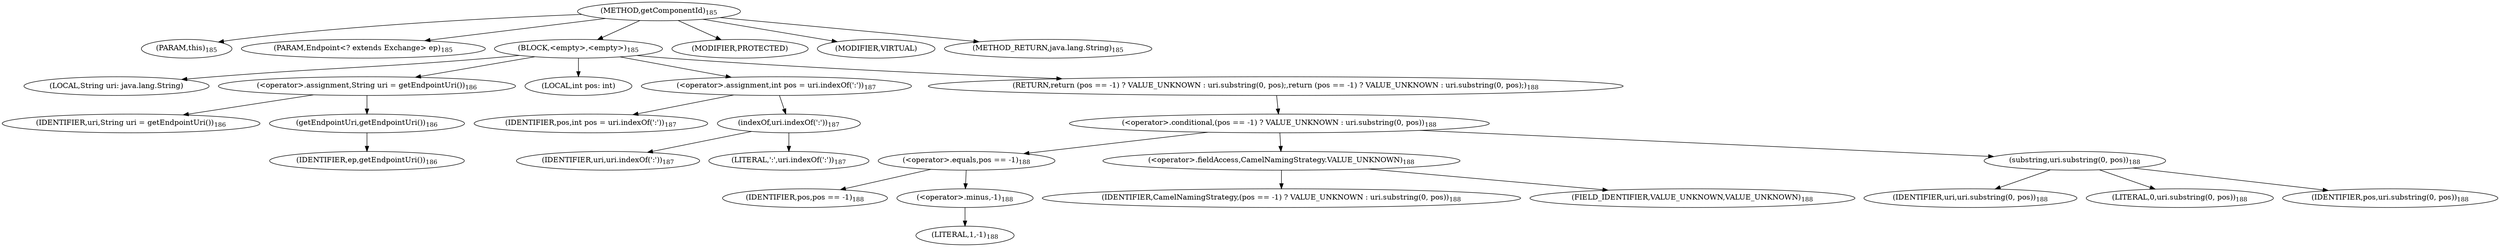 digraph "getComponentId" {  
"641" [label = <(METHOD,getComponentId)<SUB>185</SUB>> ]
"642" [label = <(PARAM,this)<SUB>185</SUB>> ]
"643" [label = <(PARAM,Endpoint&lt;? extends Exchange&gt; ep)<SUB>185</SUB>> ]
"644" [label = <(BLOCK,&lt;empty&gt;,&lt;empty&gt;)<SUB>185</SUB>> ]
"645" [label = <(LOCAL,String uri: java.lang.String)> ]
"646" [label = <(&lt;operator&gt;.assignment,String uri = getEndpointUri())<SUB>186</SUB>> ]
"647" [label = <(IDENTIFIER,uri,String uri = getEndpointUri())<SUB>186</SUB>> ]
"648" [label = <(getEndpointUri,getEndpointUri())<SUB>186</SUB>> ]
"649" [label = <(IDENTIFIER,ep,getEndpointUri())<SUB>186</SUB>> ]
"650" [label = <(LOCAL,int pos: int)> ]
"651" [label = <(&lt;operator&gt;.assignment,int pos = uri.indexOf(':'))<SUB>187</SUB>> ]
"652" [label = <(IDENTIFIER,pos,int pos = uri.indexOf(':'))<SUB>187</SUB>> ]
"653" [label = <(indexOf,uri.indexOf(':'))<SUB>187</SUB>> ]
"654" [label = <(IDENTIFIER,uri,uri.indexOf(':'))<SUB>187</SUB>> ]
"655" [label = <(LITERAL,':',uri.indexOf(':'))<SUB>187</SUB>> ]
"656" [label = <(RETURN,return (pos == -1) ? VALUE_UNKNOWN : uri.substring(0, pos);,return (pos == -1) ? VALUE_UNKNOWN : uri.substring(0, pos);)<SUB>188</SUB>> ]
"657" [label = <(&lt;operator&gt;.conditional,(pos == -1) ? VALUE_UNKNOWN : uri.substring(0, pos))<SUB>188</SUB>> ]
"658" [label = <(&lt;operator&gt;.equals,pos == -1)<SUB>188</SUB>> ]
"659" [label = <(IDENTIFIER,pos,pos == -1)<SUB>188</SUB>> ]
"660" [label = <(&lt;operator&gt;.minus,-1)<SUB>188</SUB>> ]
"661" [label = <(LITERAL,1,-1)<SUB>188</SUB>> ]
"662" [label = <(&lt;operator&gt;.fieldAccess,CamelNamingStrategy.VALUE_UNKNOWN)<SUB>188</SUB>> ]
"663" [label = <(IDENTIFIER,CamelNamingStrategy,(pos == -1) ? VALUE_UNKNOWN : uri.substring(0, pos))<SUB>188</SUB>> ]
"664" [label = <(FIELD_IDENTIFIER,VALUE_UNKNOWN,VALUE_UNKNOWN)<SUB>188</SUB>> ]
"665" [label = <(substring,uri.substring(0, pos))<SUB>188</SUB>> ]
"666" [label = <(IDENTIFIER,uri,uri.substring(0, pos))<SUB>188</SUB>> ]
"667" [label = <(LITERAL,0,uri.substring(0, pos))<SUB>188</SUB>> ]
"668" [label = <(IDENTIFIER,pos,uri.substring(0, pos))<SUB>188</SUB>> ]
"669" [label = <(MODIFIER,PROTECTED)> ]
"670" [label = <(MODIFIER,VIRTUAL)> ]
"671" [label = <(METHOD_RETURN,java.lang.String)<SUB>185</SUB>> ]
  "641" -> "642" 
  "641" -> "643" 
  "641" -> "644" 
  "641" -> "669" 
  "641" -> "670" 
  "641" -> "671" 
  "644" -> "645" 
  "644" -> "646" 
  "644" -> "650" 
  "644" -> "651" 
  "644" -> "656" 
  "646" -> "647" 
  "646" -> "648" 
  "648" -> "649" 
  "651" -> "652" 
  "651" -> "653" 
  "653" -> "654" 
  "653" -> "655" 
  "656" -> "657" 
  "657" -> "658" 
  "657" -> "662" 
  "657" -> "665" 
  "658" -> "659" 
  "658" -> "660" 
  "660" -> "661" 
  "662" -> "663" 
  "662" -> "664" 
  "665" -> "666" 
  "665" -> "667" 
  "665" -> "668" 
}
